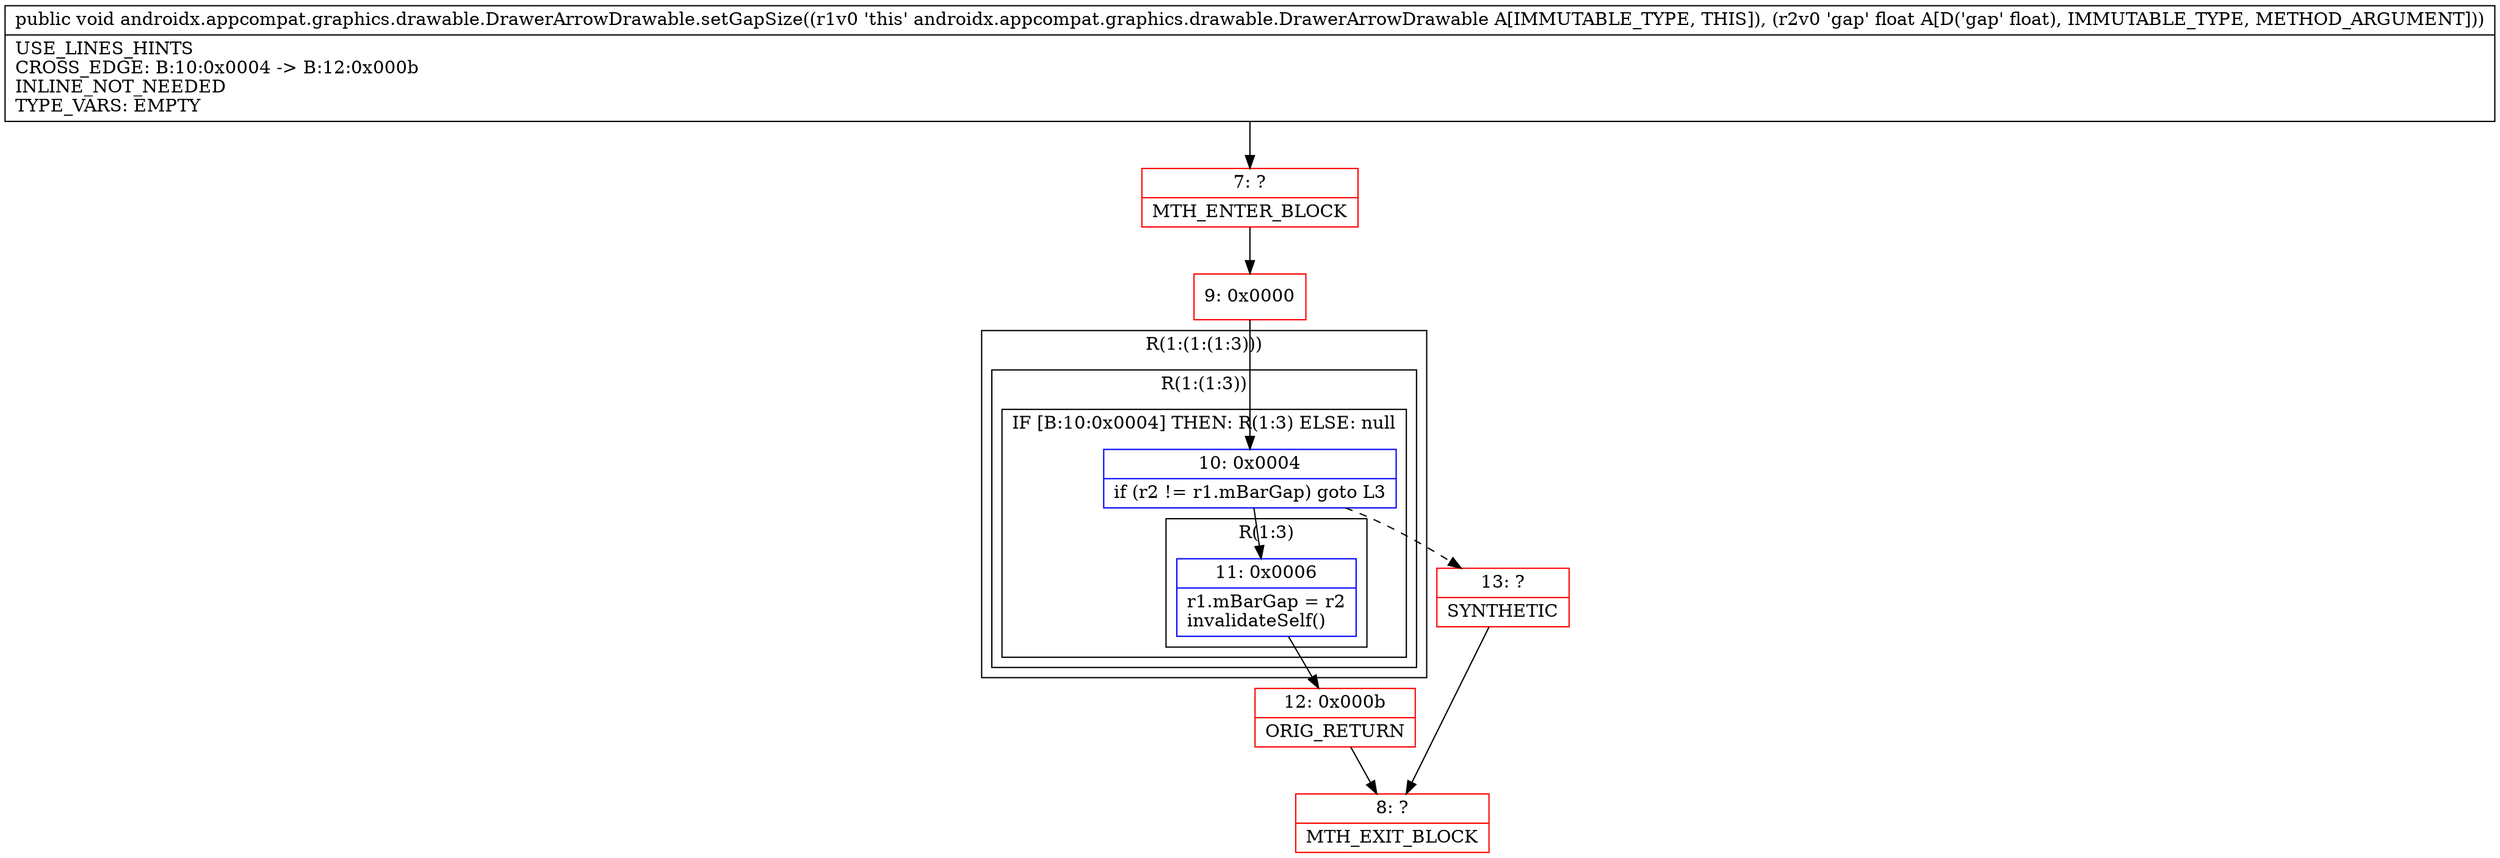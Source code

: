 digraph "CFG forandroidx.appcompat.graphics.drawable.DrawerArrowDrawable.setGapSize(F)V" {
subgraph cluster_Region_2086633664 {
label = "R(1:(1:(1:3)))";
node [shape=record,color=blue];
subgraph cluster_Region_693565825 {
label = "R(1:(1:3))";
node [shape=record,color=blue];
subgraph cluster_IfRegion_642966769 {
label = "IF [B:10:0x0004] THEN: R(1:3) ELSE: null";
node [shape=record,color=blue];
Node_10 [shape=record,label="{10\:\ 0x0004|if (r2 != r1.mBarGap) goto L3\l}"];
subgraph cluster_Region_1350456777 {
label = "R(1:3)";
node [shape=record,color=blue];
Node_11 [shape=record,label="{11\:\ 0x0006|r1.mBarGap = r2\linvalidateSelf()\l}"];
}
}
}
}
Node_7 [shape=record,color=red,label="{7\:\ ?|MTH_ENTER_BLOCK\l}"];
Node_9 [shape=record,color=red,label="{9\:\ 0x0000}"];
Node_12 [shape=record,color=red,label="{12\:\ 0x000b|ORIG_RETURN\l}"];
Node_8 [shape=record,color=red,label="{8\:\ ?|MTH_EXIT_BLOCK\l}"];
Node_13 [shape=record,color=red,label="{13\:\ ?|SYNTHETIC\l}"];
MethodNode[shape=record,label="{public void androidx.appcompat.graphics.drawable.DrawerArrowDrawable.setGapSize((r1v0 'this' androidx.appcompat.graphics.drawable.DrawerArrowDrawable A[IMMUTABLE_TYPE, THIS]), (r2v0 'gap' float A[D('gap' float), IMMUTABLE_TYPE, METHOD_ARGUMENT]))  | USE_LINES_HINTS\lCROSS_EDGE: B:10:0x0004 \-\> B:12:0x000b\lINLINE_NOT_NEEDED\lTYPE_VARS: EMPTY\l}"];
MethodNode -> Node_7;Node_10 -> Node_11;
Node_10 -> Node_13[style=dashed];
Node_11 -> Node_12;
Node_7 -> Node_9;
Node_9 -> Node_10;
Node_12 -> Node_8;
Node_13 -> Node_8;
}

